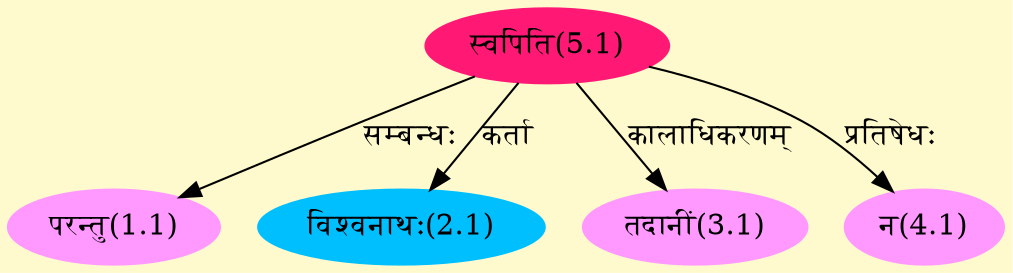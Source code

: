 digraph G{
rankdir=BT;
 compound=true;
 bgcolor="lemonchiffon1";
Node1_1 [style=filled, color="#FF99FF" label = "परन्तु(1.1)"]
Node5_1 [style=filled, color="#FF1975" label = "स्वपिति(5.1)"]
Node2_1 [style=filled, color="#00BFFF" label = "विश्वनाथः(2.1)"]
Node3_1 [style=filled, color="#FF99FF" label = "तदानीं(3.1)"]
Node4_1 [style=filled, color="#FF99FF" label = "न(4.1)"]
/* Start of Relations section */

Node1_1 -> Node5_1 [  label="सम्बन्धः"  dir="back" ]
Node2_1 -> Node5_1 [  label="कर्ता"  dir="back" ]
Node3_1 -> Node5_1 [  label="कालाधिकरणम्"  dir="back" ]
Node4_1 -> Node5_1 [  label="प्रतिषेधः"  dir="back" ]
}
